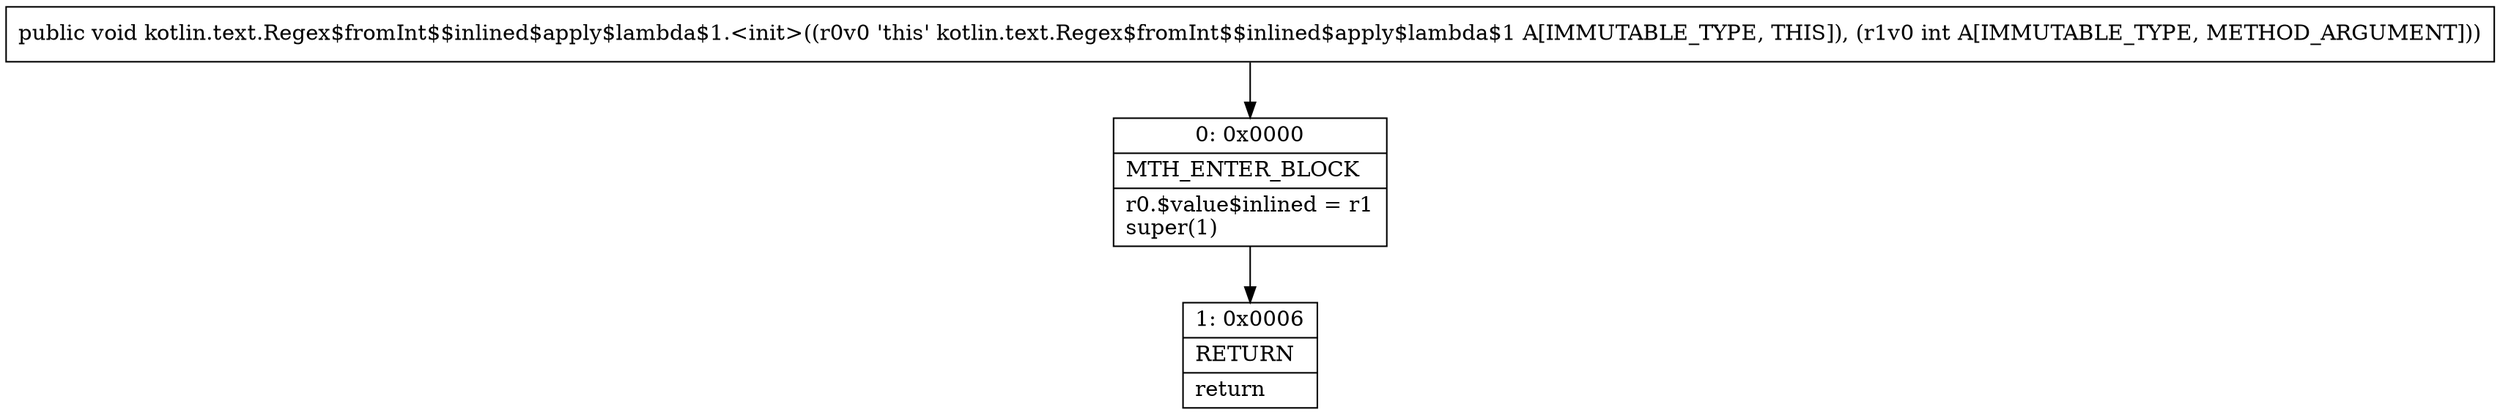 digraph "CFG forkotlin.text.Regex$fromInt$$inlined$apply$lambda$1.\<init\>(I)V" {
Node_0 [shape=record,label="{0\:\ 0x0000|MTH_ENTER_BLOCK\l|r0.$value$inlined = r1\lsuper(1)\l}"];
Node_1 [shape=record,label="{1\:\ 0x0006|RETURN\l|return\l}"];
MethodNode[shape=record,label="{public void kotlin.text.Regex$fromInt$$inlined$apply$lambda$1.\<init\>((r0v0 'this' kotlin.text.Regex$fromInt$$inlined$apply$lambda$1 A[IMMUTABLE_TYPE, THIS]), (r1v0 int A[IMMUTABLE_TYPE, METHOD_ARGUMENT])) }"];
MethodNode -> Node_0;
Node_0 -> Node_1;
}

